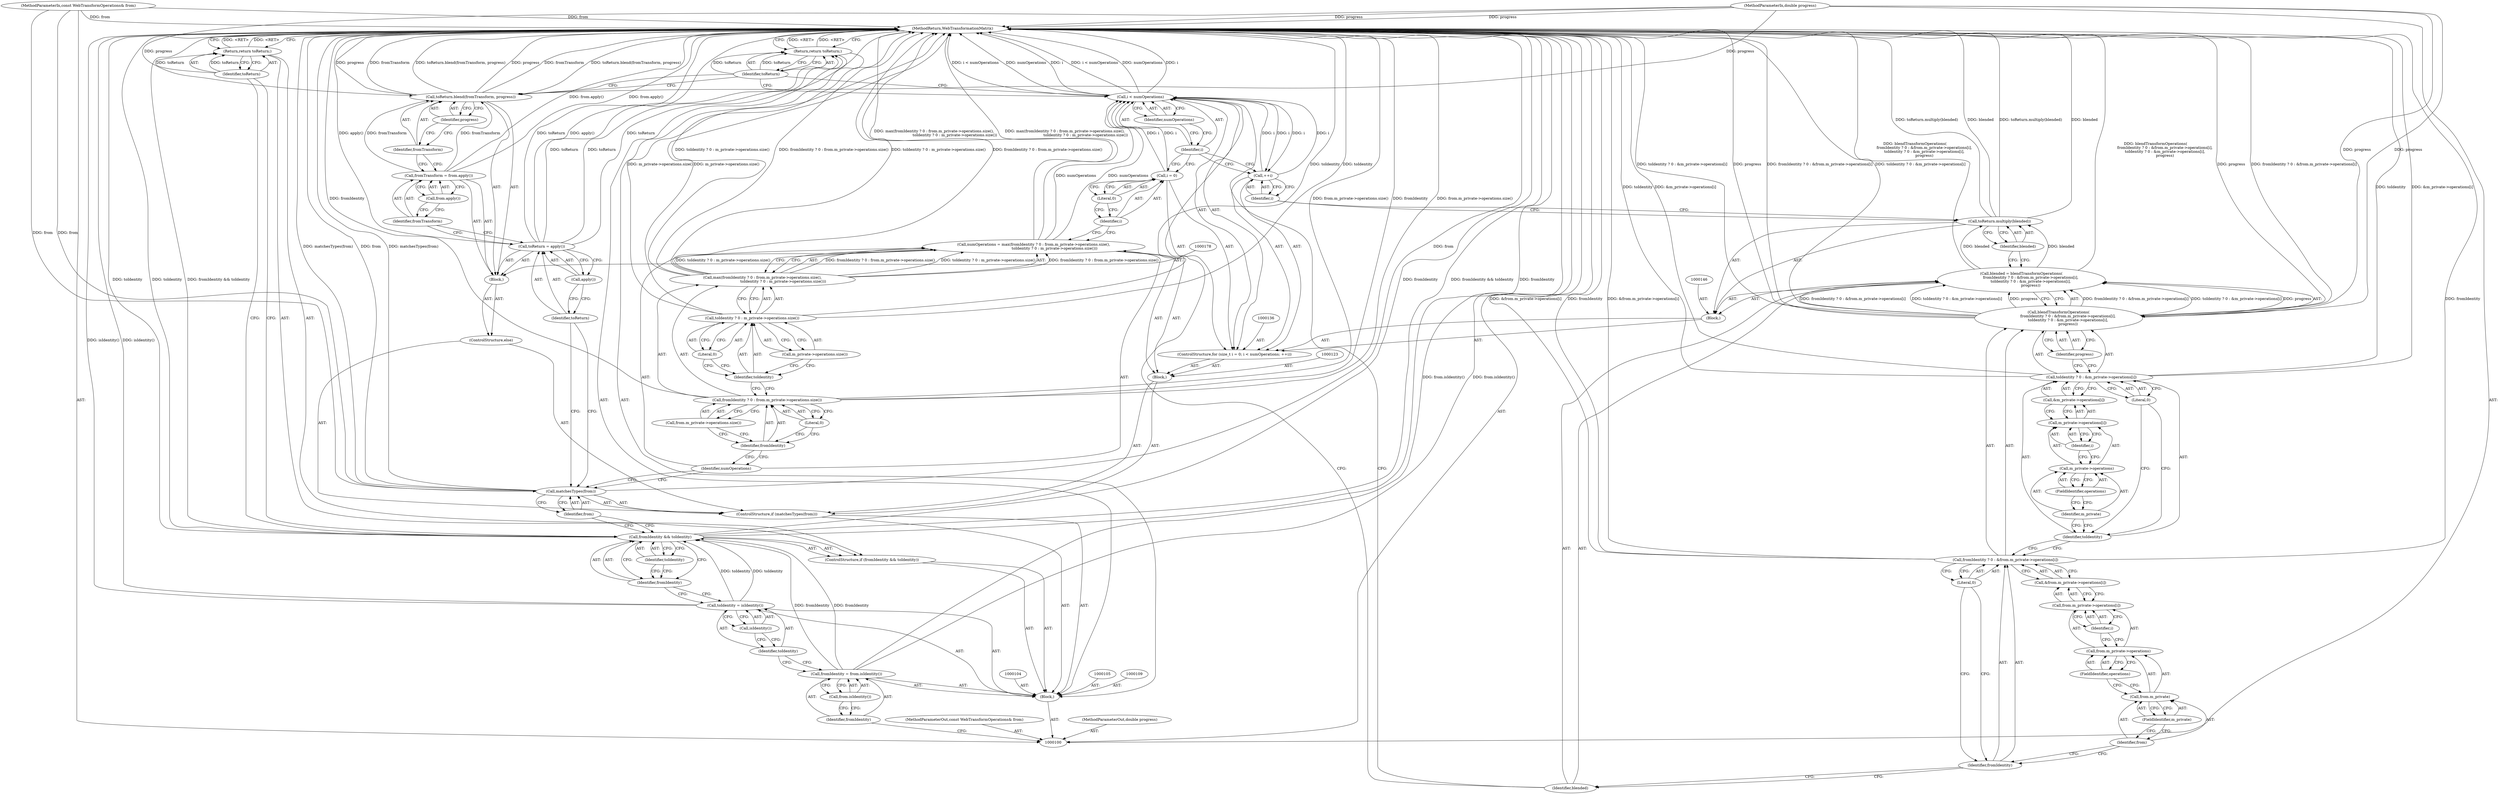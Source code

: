 digraph "1_Chrome_3c036ca040c114c077e13c35baaea78e2ddbaf61" {
"1000187" [label="(MethodReturn,WebTransformationMatrix)"];
"1000101" [label="(MethodParameterIn,const WebTransformOperations& from)"];
"1000283" [label="(MethodParameterOut,const WebTransformOperations& from)"];
"1000102" [label="(MethodParameterIn,double progress)"];
"1000284" [label="(MethodParameterOut,double progress)"];
"1000131" [label="(Call,toIdentity ? 0 : m_private->operations.size())"];
"1000132" [label="(Identifier,toIdentity)"];
"1000133" [label="(Literal,0)"];
"1000134" [label="(Call,m_private->operations.size())"];
"1000137" [label="(Call,i = 0)"];
"1000138" [label="(Identifier,i)"];
"1000139" [label="(Literal,0)"];
"1000140" [label="(Call,i < numOperations)"];
"1000141" [label="(Identifier,i)"];
"1000142" [label="(Identifier,numOperations)"];
"1000143" [label="(Call,++i)"];
"1000144" [label="(Identifier,i)"];
"1000135" [label="(ControlStructure,for (size_t i = 0; i < numOperations; ++i))"];
"1000145" [label="(Block,)"];
"1000147" [label="(Call,blended = blendTransformOperations(\n                fromIdentity ? 0 : &from.m_private->operations[i],\n                toIdentity ? 0 : &m_private->operations[i],\n                progress))"];
"1000148" [label="(Identifier,blended)"];
"1000149" [label="(Call,blendTransformOperations(\n                fromIdentity ? 0 : &from.m_private->operations[i],\n                toIdentity ? 0 : &m_private->operations[i],\n                progress))"];
"1000150" [label="(Call,fromIdentity ? 0 : &from.m_private->operations[i])"];
"1000151" [label="(Identifier,fromIdentity)"];
"1000152" [label="(Literal,0)"];
"1000153" [label="(Call,&from.m_private->operations[i])"];
"1000154" [label="(Call,from.m_private->operations[i])"];
"1000155" [label="(Call,from.m_private->operations)"];
"1000156" [label="(Call,from.m_private)"];
"1000157" [label="(Identifier,from)"];
"1000158" [label="(FieldIdentifier,m_private)"];
"1000159" [label="(FieldIdentifier,operations)"];
"1000160" [label="(Identifier,i)"];
"1000161" [label="(Call,toIdentity ? 0 : &m_private->operations[i])"];
"1000162" [label="(Identifier,toIdentity)"];
"1000163" [label="(Literal,0)"];
"1000164" [label="(Call,&m_private->operations[i])"];
"1000165" [label="(Call,m_private->operations[i])"];
"1000166" [label="(Call,m_private->operations)"];
"1000167" [label="(Identifier,m_private)"];
"1000168" [label="(FieldIdentifier,operations)"];
"1000169" [label="(Identifier,i)"];
"1000170" [label="(Identifier,progress)"];
"1000171" [label="(Call,toReturn.multiply(blended))"];
"1000172" [label="(Identifier,blended)"];
"1000173" [label="(ControlStructure,else)"];
"1000177" [label="(Call,apply())"];
"1000175" [label="(Call,toReturn = apply())"];
"1000176" [label="(Identifier,toReturn)"];
"1000103" [label="(Block,)"];
"1000179" [label="(Call,fromTransform = from.apply())"];
"1000180" [label="(Identifier,fromTransform)"];
"1000181" [label="(Call,from.apply())"];
"1000174" [label="(Block,)"];
"1000183" [label="(Identifier,fromTransform)"];
"1000184" [label="(Identifier,progress)"];
"1000182" [label="(Call,toReturn.blend(fromTransform, progress))"];
"1000186" [label="(Identifier,toReturn)"];
"1000185" [label="(Return,return toReturn;)"];
"1000108" [label="(Call,from.isIdentity())"];
"1000106" [label="(Call,fromIdentity = from.isIdentity())"];
"1000107" [label="(Identifier,fromIdentity)"];
"1000112" [label="(Call,isIdentity())"];
"1000110" [label="(Call,toIdentity = isIdentity())"];
"1000111" [label="(Identifier,toIdentity)"];
"1000116" [label="(Identifier,toIdentity)"];
"1000113" [label="(ControlStructure,if (fromIdentity && toIdentity))"];
"1000114" [label="(Call,fromIdentity && toIdentity)"];
"1000115" [label="(Identifier,fromIdentity)"];
"1000118" [label="(Identifier,toReturn)"];
"1000117" [label="(Return,return toReturn;)"];
"1000121" [label="(Identifier,from)"];
"1000119" [label="(ControlStructure,if (matchesTypes(from)))"];
"1000120" [label="(Call,matchesTypes(from))"];
"1000124" [label="(Call,numOperations = max(fromIdentity ? 0 : from.m_private->operations.size(),\n                                   toIdentity ? 0 : m_private->operations.size()))"];
"1000125" [label="(Identifier,numOperations)"];
"1000126" [label="(Call,max(fromIdentity ? 0 : from.m_private->operations.size(),\n                                   toIdentity ? 0 : m_private->operations.size()))"];
"1000127" [label="(Call,fromIdentity ? 0 : from.m_private->operations.size())"];
"1000128" [label="(Identifier,fromIdentity)"];
"1000129" [label="(Literal,0)"];
"1000130" [label="(Call,from.m_private->operations.size())"];
"1000122" [label="(Block,)"];
"1000187" -> "1000100"  [label="AST: "];
"1000187" -> "1000117"  [label="CFG: "];
"1000187" -> "1000185"  [label="CFG: "];
"1000182" -> "1000187"  [label="DDG: toReturn.blend(fromTransform, progress)"];
"1000182" -> "1000187"  [label="DDG: progress"];
"1000182" -> "1000187"  [label="DDG: fromTransform"];
"1000106" -> "1000187"  [label="DDG: from.isIdentity()"];
"1000150" -> "1000187"  [label="DDG: fromIdentity"];
"1000150" -> "1000187"  [label="DDG: &from.m_private->operations[i]"];
"1000114" -> "1000187"  [label="DDG: fromIdentity && toIdentity"];
"1000114" -> "1000187"  [label="DDG: fromIdentity"];
"1000114" -> "1000187"  [label="DDG: toIdentity"];
"1000131" -> "1000187"  [label="DDG: m_private->operations.size()"];
"1000131" -> "1000187"  [label="DDG: toIdentity"];
"1000179" -> "1000187"  [label="DDG: from.apply()"];
"1000127" -> "1000187"  [label="DDG: fromIdentity"];
"1000127" -> "1000187"  [label="DDG: from.m_private->operations.size()"];
"1000161" -> "1000187"  [label="DDG: toIdentity"];
"1000161" -> "1000187"  [label="DDG: &m_private->operations[i]"];
"1000124" -> "1000187"  [label="DDG: max(fromIdentity ? 0 : from.m_private->operations.size(),\n                                   toIdentity ? 0 : m_private->operations.size())"];
"1000171" -> "1000187"  [label="DDG: blended"];
"1000171" -> "1000187"  [label="DDG: toReturn.multiply(blended)"];
"1000140" -> "1000187"  [label="DDG: numOperations"];
"1000140" -> "1000187"  [label="DDG: i"];
"1000140" -> "1000187"  [label="DDG: i < numOperations"];
"1000120" -> "1000187"  [label="DDG: from"];
"1000120" -> "1000187"  [label="DDG: matchesTypes(from)"];
"1000147" -> "1000187"  [label="DDG: blendTransformOperations(\n                fromIdentity ? 0 : &from.m_private->operations[i],\n                toIdentity ? 0 : &m_private->operations[i],\n                progress)"];
"1000175" -> "1000187"  [label="DDG: toReturn"];
"1000175" -> "1000187"  [label="DDG: apply()"];
"1000126" -> "1000187"  [label="DDG: fromIdentity ? 0 : from.m_private->operations.size()"];
"1000126" -> "1000187"  [label="DDG: toIdentity ? 0 : m_private->operations.size()"];
"1000102" -> "1000187"  [label="DDG: progress"];
"1000110" -> "1000187"  [label="DDG: isIdentity()"];
"1000101" -> "1000187"  [label="DDG: from"];
"1000149" -> "1000187"  [label="DDG: progress"];
"1000149" -> "1000187"  [label="DDG: fromIdentity ? 0 : &from.m_private->operations[i]"];
"1000149" -> "1000187"  [label="DDG: toIdentity ? 0 : &m_private->operations[i]"];
"1000185" -> "1000187"  [label="DDG: <RET>"];
"1000117" -> "1000187"  [label="DDG: <RET>"];
"1000101" -> "1000100"  [label="AST: "];
"1000101" -> "1000187"  [label="DDG: from"];
"1000101" -> "1000120"  [label="DDG: from"];
"1000283" -> "1000100"  [label="AST: "];
"1000102" -> "1000100"  [label="AST: "];
"1000102" -> "1000187"  [label="DDG: progress"];
"1000102" -> "1000149"  [label="DDG: progress"];
"1000102" -> "1000182"  [label="DDG: progress"];
"1000284" -> "1000100"  [label="AST: "];
"1000131" -> "1000126"  [label="AST: "];
"1000131" -> "1000133"  [label="CFG: "];
"1000131" -> "1000134"  [label="CFG: "];
"1000132" -> "1000131"  [label="AST: "];
"1000133" -> "1000131"  [label="AST: "];
"1000134" -> "1000131"  [label="AST: "];
"1000126" -> "1000131"  [label="CFG: "];
"1000131" -> "1000187"  [label="DDG: m_private->operations.size()"];
"1000131" -> "1000187"  [label="DDG: toIdentity"];
"1000132" -> "1000131"  [label="AST: "];
"1000132" -> "1000127"  [label="CFG: "];
"1000133" -> "1000132"  [label="CFG: "];
"1000134" -> "1000132"  [label="CFG: "];
"1000133" -> "1000131"  [label="AST: "];
"1000133" -> "1000132"  [label="CFG: "];
"1000131" -> "1000133"  [label="CFG: "];
"1000134" -> "1000131"  [label="AST: "];
"1000134" -> "1000132"  [label="CFG: "];
"1000131" -> "1000134"  [label="CFG: "];
"1000137" -> "1000135"  [label="AST: "];
"1000137" -> "1000139"  [label="CFG: "];
"1000138" -> "1000137"  [label="AST: "];
"1000139" -> "1000137"  [label="AST: "];
"1000141" -> "1000137"  [label="CFG: "];
"1000137" -> "1000140"  [label="DDG: i"];
"1000138" -> "1000137"  [label="AST: "];
"1000138" -> "1000124"  [label="CFG: "];
"1000139" -> "1000138"  [label="CFG: "];
"1000139" -> "1000137"  [label="AST: "];
"1000139" -> "1000138"  [label="CFG: "];
"1000137" -> "1000139"  [label="CFG: "];
"1000140" -> "1000135"  [label="AST: "];
"1000140" -> "1000142"  [label="CFG: "];
"1000141" -> "1000140"  [label="AST: "];
"1000142" -> "1000140"  [label="AST: "];
"1000148" -> "1000140"  [label="CFG: "];
"1000186" -> "1000140"  [label="CFG: "];
"1000140" -> "1000187"  [label="DDG: numOperations"];
"1000140" -> "1000187"  [label="DDG: i"];
"1000140" -> "1000187"  [label="DDG: i < numOperations"];
"1000143" -> "1000140"  [label="DDG: i"];
"1000137" -> "1000140"  [label="DDG: i"];
"1000124" -> "1000140"  [label="DDG: numOperations"];
"1000140" -> "1000143"  [label="DDG: i"];
"1000141" -> "1000140"  [label="AST: "];
"1000141" -> "1000137"  [label="CFG: "];
"1000141" -> "1000143"  [label="CFG: "];
"1000142" -> "1000141"  [label="CFG: "];
"1000142" -> "1000140"  [label="AST: "];
"1000142" -> "1000141"  [label="CFG: "];
"1000140" -> "1000142"  [label="CFG: "];
"1000143" -> "1000135"  [label="AST: "];
"1000143" -> "1000144"  [label="CFG: "];
"1000144" -> "1000143"  [label="AST: "];
"1000141" -> "1000143"  [label="CFG: "];
"1000143" -> "1000140"  [label="DDG: i"];
"1000140" -> "1000143"  [label="DDG: i"];
"1000144" -> "1000143"  [label="AST: "];
"1000144" -> "1000171"  [label="CFG: "];
"1000143" -> "1000144"  [label="CFG: "];
"1000135" -> "1000122"  [label="AST: "];
"1000136" -> "1000135"  [label="AST: "];
"1000137" -> "1000135"  [label="AST: "];
"1000140" -> "1000135"  [label="AST: "];
"1000143" -> "1000135"  [label="AST: "];
"1000145" -> "1000135"  [label="AST: "];
"1000145" -> "1000135"  [label="AST: "];
"1000146" -> "1000145"  [label="AST: "];
"1000147" -> "1000145"  [label="AST: "];
"1000171" -> "1000145"  [label="AST: "];
"1000147" -> "1000145"  [label="AST: "];
"1000147" -> "1000149"  [label="CFG: "];
"1000148" -> "1000147"  [label="AST: "];
"1000149" -> "1000147"  [label="AST: "];
"1000172" -> "1000147"  [label="CFG: "];
"1000147" -> "1000187"  [label="DDG: blendTransformOperations(\n                fromIdentity ? 0 : &from.m_private->operations[i],\n                toIdentity ? 0 : &m_private->operations[i],\n                progress)"];
"1000149" -> "1000147"  [label="DDG: fromIdentity ? 0 : &from.m_private->operations[i]"];
"1000149" -> "1000147"  [label="DDG: toIdentity ? 0 : &m_private->operations[i]"];
"1000149" -> "1000147"  [label="DDG: progress"];
"1000147" -> "1000171"  [label="DDG: blended"];
"1000148" -> "1000147"  [label="AST: "];
"1000148" -> "1000140"  [label="CFG: "];
"1000151" -> "1000148"  [label="CFG: "];
"1000149" -> "1000147"  [label="AST: "];
"1000149" -> "1000170"  [label="CFG: "];
"1000150" -> "1000149"  [label="AST: "];
"1000161" -> "1000149"  [label="AST: "];
"1000170" -> "1000149"  [label="AST: "];
"1000147" -> "1000149"  [label="CFG: "];
"1000149" -> "1000187"  [label="DDG: progress"];
"1000149" -> "1000187"  [label="DDG: fromIdentity ? 0 : &from.m_private->operations[i]"];
"1000149" -> "1000187"  [label="DDG: toIdentity ? 0 : &m_private->operations[i]"];
"1000149" -> "1000147"  [label="DDG: fromIdentity ? 0 : &from.m_private->operations[i]"];
"1000149" -> "1000147"  [label="DDG: toIdentity ? 0 : &m_private->operations[i]"];
"1000149" -> "1000147"  [label="DDG: progress"];
"1000102" -> "1000149"  [label="DDG: progress"];
"1000150" -> "1000149"  [label="AST: "];
"1000150" -> "1000152"  [label="CFG: "];
"1000150" -> "1000153"  [label="CFG: "];
"1000151" -> "1000150"  [label="AST: "];
"1000152" -> "1000150"  [label="AST: "];
"1000153" -> "1000150"  [label="AST: "];
"1000162" -> "1000150"  [label="CFG: "];
"1000150" -> "1000187"  [label="DDG: fromIdentity"];
"1000150" -> "1000187"  [label="DDG: &from.m_private->operations[i]"];
"1000151" -> "1000150"  [label="AST: "];
"1000151" -> "1000148"  [label="CFG: "];
"1000152" -> "1000151"  [label="CFG: "];
"1000157" -> "1000151"  [label="CFG: "];
"1000152" -> "1000150"  [label="AST: "];
"1000152" -> "1000151"  [label="CFG: "];
"1000150" -> "1000152"  [label="CFG: "];
"1000153" -> "1000150"  [label="AST: "];
"1000153" -> "1000154"  [label="CFG: "];
"1000154" -> "1000153"  [label="AST: "];
"1000150" -> "1000153"  [label="CFG: "];
"1000154" -> "1000153"  [label="AST: "];
"1000154" -> "1000160"  [label="CFG: "];
"1000155" -> "1000154"  [label="AST: "];
"1000160" -> "1000154"  [label="AST: "];
"1000153" -> "1000154"  [label="CFG: "];
"1000155" -> "1000154"  [label="AST: "];
"1000155" -> "1000159"  [label="CFG: "];
"1000156" -> "1000155"  [label="AST: "];
"1000159" -> "1000155"  [label="AST: "];
"1000160" -> "1000155"  [label="CFG: "];
"1000156" -> "1000155"  [label="AST: "];
"1000156" -> "1000158"  [label="CFG: "];
"1000157" -> "1000156"  [label="AST: "];
"1000158" -> "1000156"  [label="AST: "];
"1000159" -> "1000156"  [label="CFG: "];
"1000157" -> "1000156"  [label="AST: "];
"1000157" -> "1000151"  [label="CFG: "];
"1000158" -> "1000157"  [label="CFG: "];
"1000158" -> "1000156"  [label="AST: "];
"1000158" -> "1000157"  [label="CFG: "];
"1000156" -> "1000158"  [label="CFG: "];
"1000159" -> "1000155"  [label="AST: "];
"1000159" -> "1000156"  [label="CFG: "];
"1000155" -> "1000159"  [label="CFG: "];
"1000160" -> "1000154"  [label="AST: "];
"1000160" -> "1000155"  [label="CFG: "];
"1000154" -> "1000160"  [label="CFG: "];
"1000161" -> "1000149"  [label="AST: "];
"1000161" -> "1000163"  [label="CFG: "];
"1000161" -> "1000164"  [label="CFG: "];
"1000162" -> "1000161"  [label="AST: "];
"1000163" -> "1000161"  [label="AST: "];
"1000164" -> "1000161"  [label="AST: "];
"1000170" -> "1000161"  [label="CFG: "];
"1000161" -> "1000187"  [label="DDG: toIdentity"];
"1000161" -> "1000187"  [label="DDG: &m_private->operations[i]"];
"1000162" -> "1000161"  [label="AST: "];
"1000162" -> "1000150"  [label="CFG: "];
"1000163" -> "1000162"  [label="CFG: "];
"1000167" -> "1000162"  [label="CFG: "];
"1000163" -> "1000161"  [label="AST: "];
"1000163" -> "1000162"  [label="CFG: "];
"1000161" -> "1000163"  [label="CFG: "];
"1000164" -> "1000161"  [label="AST: "];
"1000164" -> "1000165"  [label="CFG: "];
"1000165" -> "1000164"  [label="AST: "];
"1000161" -> "1000164"  [label="CFG: "];
"1000165" -> "1000164"  [label="AST: "];
"1000165" -> "1000169"  [label="CFG: "];
"1000166" -> "1000165"  [label="AST: "];
"1000169" -> "1000165"  [label="AST: "];
"1000164" -> "1000165"  [label="CFG: "];
"1000166" -> "1000165"  [label="AST: "];
"1000166" -> "1000168"  [label="CFG: "];
"1000167" -> "1000166"  [label="AST: "];
"1000168" -> "1000166"  [label="AST: "];
"1000169" -> "1000166"  [label="CFG: "];
"1000167" -> "1000166"  [label="AST: "];
"1000167" -> "1000162"  [label="CFG: "];
"1000168" -> "1000167"  [label="CFG: "];
"1000168" -> "1000166"  [label="AST: "];
"1000168" -> "1000167"  [label="CFG: "];
"1000166" -> "1000168"  [label="CFG: "];
"1000169" -> "1000165"  [label="AST: "];
"1000169" -> "1000166"  [label="CFG: "];
"1000165" -> "1000169"  [label="CFG: "];
"1000170" -> "1000149"  [label="AST: "];
"1000170" -> "1000161"  [label="CFG: "];
"1000149" -> "1000170"  [label="CFG: "];
"1000171" -> "1000145"  [label="AST: "];
"1000171" -> "1000172"  [label="CFG: "];
"1000172" -> "1000171"  [label="AST: "];
"1000144" -> "1000171"  [label="CFG: "];
"1000171" -> "1000187"  [label="DDG: blended"];
"1000171" -> "1000187"  [label="DDG: toReturn.multiply(blended)"];
"1000147" -> "1000171"  [label="DDG: blended"];
"1000172" -> "1000171"  [label="AST: "];
"1000172" -> "1000147"  [label="CFG: "];
"1000171" -> "1000172"  [label="CFG: "];
"1000173" -> "1000119"  [label="AST: "];
"1000174" -> "1000173"  [label="AST: "];
"1000177" -> "1000175"  [label="AST: "];
"1000177" -> "1000176"  [label="CFG: "];
"1000175" -> "1000177"  [label="CFG: "];
"1000175" -> "1000174"  [label="AST: "];
"1000175" -> "1000177"  [label="CFG: "];
"1000176" -> "1000175"  [label="AST: "];
"1000177" -> "1000175"  [label="AST: "];
"1000180" -> "1000175"  [label="CFG: "];
"1000175" -> "1000187"  [label="DDG: toReturn"];
"1000175" -> "1000187"  [label="DDG: apply()"];
"1000175" -> "1000185"  [label="DDG: toReturn"];
"1000176" -> "1000175"  [label="AST: "];
"1000176" -> "1000120"  [label="CFG: "];
"1000177" -> "1000176"  [label="CFG: "];
"1000103" -> "1000100"  [label="AST: "];
"1000104" -> "1000103"  [label="AST: "];
"1000105" -> "1000103"  [label="AST: "];
"1000106" -> "1000103"  [label="AST: "];
"1000109" -> "1000103"  [label="AST: "];
"1000110" -> "1000103"  [label="AST: "];
"1000113" -> "1000103"  [label="AST: "];
"1000119" -> "1000103"  [label="AST: "];
"1000185" -> "1000103"  [label="AST: "];
"1000179" -> "1000174"  [label="AST: "];
"1000179" -> "1000181"  [label="CFG: "];
"1000180" -> "1000179"  [label="AST: "];
"1000181" -> "1000179"  [label="AST: "];
"1000183" -> "1000179"  [label="CFG: "];
"1000179" -> "1000187"  [label="DDG: from.apply()"];
"1000179" -> "1000182"  [label="DDG: fromTransform"];
"1000180" -> "1000179"  [label="AST: "];
"1000180" -> "1000175"  [label="CFG: "];
"1000181" -> "1000180"  [label="CFG: "];
"1000181" -> "1000179"  [label="AST: "];
"1000181" -> "1000180"  [label="CFG: "];
"1000179" -> "1000181"  [label="CFG: "];
"1000174" -> "1000173"  [label="AST: "];
"1000175" -> "1000174"  [label="AST: "];
"1000178" -> "1000174"  [label="AST: "];
"1000179" -> "1000174"  [label="AST: "];
"1000182" -> "1000174"  [label="AST: "];
"1000183" -> "1000182"  [label="AST: "];
"1000183" -> "1000179"  [label="CFG: "];
"1000184" -> "1000183"  [label="CFG: "];
"1000184" -> "1000182"  [label="AST: "];
"1000184" -> "1000183"  [label="CFG: "];
"1000182" -> "1000184"  [label="CFG: "];
"1000182" -> "1000174"  [label="AST: "];
"1000182" -> "1000184"  [label="CFG: "];
"1000183" -> "1000182"  [label="AST: "];
"1000184" -> "1000182"  [label="AST: "];
"1000186" -> "1000182"  [label="CFG: "];
"1000182" -> "1000187"  [label="DDG: toReturn.blend(fromTransform, progress)"];
"1000182" -> "1000187"  [label="DDG: progress"];
"1000182" -> "1000187"  [label="DDG: fromTransform"];
"1000179" -> "1000182"  [label="DDG: fromTransform"];
"1000102" -> "1000182"  [label="DDG: progress"];
"1000186" -> "1000185"  [label="AST: "];
"1000186" -> "1000140"  [label="CFG: "];
"1000186" -> "1000182"  [label="CFG: "];
"1000185" -> "1000186"  [label="CFG: "];
"1000186" -> "1000185"  [label="DDG: toReturn"];
"1000185" -> "1000103"  [label="AST: "];
"1000185" -> "1000186"  [label="CFG: "];
"1000186" -> "1000185"  [label="AST: "];
"1000187" -> "1000185"  [label="CFG: "];
"1000185" -> "1000187"  [label="DDG: <RET>"];
"1000186" -> "1000185"  [label="DDG: toReturn"];
"1000175" -> "1000185"  [label="DDG: toReturn"];
"1000108" -> "1000106"  [label="AST: "];
"1000108" -> "1000107"  [label="CFG: "];
"1000106" -> "1000108"  [label="CFG: "];
"1000106" -> "1000103"  [label="AST: "];
"1000106" -> "1000108"  [label="CFG: "];
"1000107" -> "1000106"  [label="AST: "];
"1000108" -> "1000106"  [label="AST: "];
"1000111" -> "1000106"  [label="CFG: "];
"1000106" -> "1000187"  [label="DDG: from.isIdentity()"];
"1000106" -> "1000114"  [label="DDG: fromIdentity"];
"1000107" -> "1000106"  [label="AST: "];
"1000107" -> "1000100"  [label="CFG: "];
"1000108" -> "1000107"  [label="CFG: "];
"1000112" -> "1000110"  [label="AST: "];
"1000112" -> "1000111"  [label="CFG: "];
"1000110" -> "1000112"  [label="CFG: "];
"1000110" -> "1000103"  [label="AST: "];
"1000110" -> "1000112"  [label="CFG: "];
"1000111" -> "1000110"  [label="AST: "];
"1000112" -> "1000110"  [label="AST: "];
"1000115" -> "1000110"  [label="CFG: "];
"1000110" -> "1000187"  [label="DDG: isIdentity()"];
"1000110" -> "1000114"  [label="DDG: toIdentity"];
"1000111" -> "1000110"  [label="AST: "];
"1000111" -> "1000106"  [label="CFG: "];
"1000112" -> "1000111"  [label="CFG: "];
"1000116" -> "1000114"  [label="AST: "];
"1000116" -> "1000115"  [label="CFG: "];
"1000114" -> "1000116"  [label="CFG: "];
"1000113" -> "1000103"  [label="AST: "];
"1000114" -> "1000113"  [label="AST: "];
"1000117" -> "1000113"  [label="AST: "];
"1000114" -> "1000113"  [label="AST: "];
"1000114" -> "1000115"  [label="CFG: "];
"1000114" -> "1000116"  [label="CFG: "];
"1000115" -> "1000114"  [label="AST: "];
"1000116" -> "1000114"  [label="AST: "];
"1000118" -> "1000114"  [label="CFG: "];
"1000121" -> "1000114"  [label="CFG: "];
"1000114" -> "1000187"  [label="DDG: fromIdentity && toIdentity"];
"1000114" -> "1000187"  [label="DDG: fromIdentity"];
"1000114" -> "1000187"  [label="DDG: toIdentity"];
"1000106" -> "1000114"  [label="DDG: fromIdentity"];
"1000110" -> "1000114"  [label="DDG: toIdentity"];
"1000115" -> "1000114"  [label="AST: "];
"1000115" -> "1000110"  [label="CFG: "];
"1000116" -> "1000115"  [label="CFG: "];
"1000114" -> "1000115"  [label="CFG: "];
"1000118" -> "1000117"  [label="AST: "];
"1000118" -> "1000114"  [label="CFG: "];
"1000117" -> "1000118"  [label="CFG: "];
"1000118" -> "1000117"  [label="DDG: toReturn"];
"1000117" -> "1000113"  [label="AST: "];
"1000117" -> "1000118"  [label="CFG: "];
"1000118" -> "1000117"  [label="AST: "];
"1000187" -> "1000117"  [label="CFG: "];
"1000117" -> "1000187"  [label="DDG: <RET>"];
"1000118" -> "1000117"  [label="DDG: toReturn"];
"1000121" -> "1000120"  [label="AST: "];
"1000121" -> "1000114"  [label="CFG: "];
"1000120" -> "1000121"  [label="CFG: "];
"1000119" -> "1000103"  [label="AST: "];
"1000120" -> "1000119"  [label="AST: "];
"1000122" -> "1000119"  [label="AST: "];
"1000173" -> "1000119"  [label="AST: "];
"1000120" -> "1000119"  [label="AST: "];
"1000120" -> "1000121"  [label="CFG: "];
"1000121" -> "1000120"  [label="AST: "];
"1000125" -> "1000120"  [label="CFG: "];
"1000176" -> "1000120"  [label="CFG: "];
"1000120" -> "1000187"  [label="DDG: from"];
"1000120" -> "1000187"  [label="DDG: matchesTypes(from)"];
"1000101" -> "1000120"  [label="DDG: from"];
"1000124" -> "1000122"  [label="AST: "];
"1000124" -> "1000126"  [label="CFG: "];
"1000125" -> "1000124"  [label="AST: "];
"1000126" -> "1000124"  [label="AST: "];
"1000138" -> "1000124"  [label="CFG: "];
"1000124" -> "1000187"  [label="DDG: max(fromIdentity ? 0 : from.m_private->operations.size(),\n                                   toIdentity ? 0 : m_private->operations.size())"];
"1000126" -> "1000124"  [label="DDG: fromIdentity ? 0 : from.m_private->operations.size()"];
"1000126" -> "1000124"  [label="DDG: toIdentity ? 0 : m_private->operations.size()"];
"1000124" -> "1000140"  [label="DDG: numOperations"];
"1000125" -> "1000124"  [label="AST: "];
"1000125" -> "1000120"  [label="CFG: "];
"1000128" -> "1000125"  [label="CFG: "];
"1000126" -> "1000124"  [label="AST: "];
"1000126" -> "1000131"  [label="CFG: "];
"1000127" -> "1000126"  [label="AST: "];
"1000131" -> "1000126"  [label="AST: "];
"1000124" -> "1000126"  [label="CFG: "];
"1000126" -> "1000187"  [label="DDG: fromIdentity ? 0 : from.m_private->operations.size()"];
"1000126" -> "1000187"  [label="DDG: toIdentity ? 0 : m_private->operations.size()"];
"1000126" -> "1000124"  [label="DDG: fromIdentity ? 0 : from.m_private->operations.size()"];
"1000126" -> "1000124"  [label="DDG: toIdentity ? 0 : m_private->operations.size()"];
"1000127" -> "1000126"  [label="AST: "];
"1000127" -> "1000129"  [label="CFG: "];
"1000127" -> "1000130"  [label="CFG: "];
"1000128" -> "1000127"  [label="AST: "];
"1000129" -> "1000127"  [label="AST: "];
"1000130" -> "1000127"  [label="AST: "];
"1000132" -> "1000127"  [label="CFG: "];
"1000127" -> "1000187"  [label="DDG: fromIdentity"];
"1000127" -> "1000187"  [label="DDG: from.m_private->operations.size()"];
"1000128" -> "1000127"  [label="AST: "];
"1000128" -> "1000125"  [label="CFG: "];
"1000129" -> "1000128"  [label="CFG: "];
"1000130" -> "1000128"  [label="CFG: "];
"1000129" -> "1000127"  [label="AST: "];
"1000129" -> "1000128"  [label="CFG: "];
"1000127" -> "1000129"  [label="CFG: "];
"1000130" -> "1000127"  [label="AST: "];
"1000130" -> "1000128"  [label="CFG: "];
"1000127" -> "1000130"  [label="CFG: "];
"1000122" -> "1000119"  [label="AST: "];
"1000123" -> "1000122"  [label="AST: "];
"1000124" -> "1000122"  [label="AST: "];
"1000135" -> "1000122"  [label="AST: "];
}
